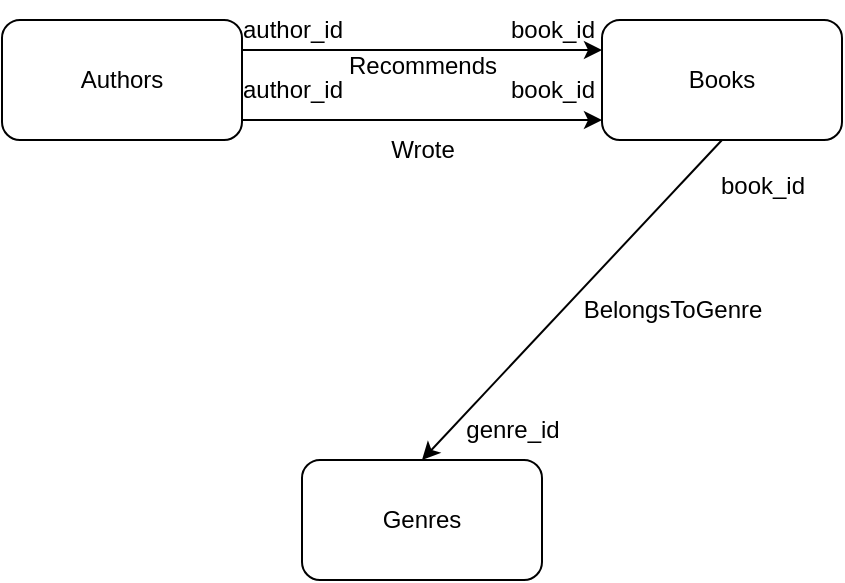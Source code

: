 <mxfile version="24.4.6" type="device">
  <diagram name="Page-1" id="V3SGaze9wnHoFQAEQV3l">
    <mxGraphModel dx="972" dy="614" grid="1" gridSize="10" guides="1" tooltips="1" connect="1" arrows="1" fold="1" page="1" pageScale="1" pageWidth="850" pageHeight="1100" math="0" shadow="0">
      <root>
        <mxCell id="0" />
        <mxCell id="1" parent="0" />
        <mxCell id="BGIqcayReasZOZ51PvMT-1" value="Authors" style="rounded=1;whiteSpace=wrap;html=1;" vertex="1" parent="1">
          <mxGeometry x="80" y="40" width="120" height="60" as="geometry" />
        </mxCell>
        <mxCell id="BGIqcayReasZOZ51PvMT-2" value="Genres" style="rounded=1;whiteSpace=wrap;html=1;" vertex="1" parent="1">
          <mxGeometry x="230" y="260" width="120" height="60" as="geometry" />
        </mxCell>
        <mxCell id="BGIqcayReasZOZ51PvMT-3" value="Books" style="rounded=1;whiteSpace=wrap;html=1;" vertex="1" parent="1">
          <mxGeometry x="380" y="40" width="120" height="60" as="geometry" />
        </mxCell>
        <mxCell id="BGIqcayReasZOZ51PvMT-4" value="" style="endArrow=classic;html=1;rounded=0;exitX=0.5;exitY=1;exitDx=0;exitDy=0;entryX=0.5;entryY=0;entryDx=0;entryDy=0;" edge="1" parent="1" source="BGIqcayReasZOZ51PvMT-3" target="BGIqcayReasZOZ51PvMT-2">
          <mxGeometry width="50" height="50" relative="1" as="geometry">
            <mxPoint x="400" y="340" as="sourcePoint" />
            <mxPoint x="450" y="290" as="targetPoint" />
          </mxGeometry>
        </mxCell>
        <mxCell id="BGIqcayReasZOZ51PvMT-5" value="book_id" style="text;html=1;align=center;verticalAlign=middle;resizable=0;points=[];autosize=1;strokeColor=none;fillColor=none;" vertex="1" parent="1">
          <mxGeometry x="425" y="108" width="70" height="30" as="geometry" />
        </mxCell>
        <mxCell id="BGIqcayReasZOZ51PvMT-6" value="genre_id" style="text;html=1;align=center;verticalAlign=middle;resizable=0;points=[];autosize=1;strokeColor=none;fillColor=none;" vertex="1" parent="1">
          <mxGeometry x="300" y="230" width="70" height="30" as="geometry" />
        </mxCell>
        <mxCell id="BGIqcayReasZOZ51PvMT-7" value="BelongsToGenre" style="text;html=1;align=center;verticalAlign=middle;resizable=0;points=[];autosize=1;strokeColor=none;fillColor=none;" vertex="1" parent="1">
          <mxGeometry x="360" y="170" width="110" height="30" as="geometry" />
        </mxCell>
        <mxCell id="BGIqcayReasZOZ51PvMT-8" value="" style="endArrow=classic;html=1;rounded=0;exitX=1;exitY=0.5;exitDx=0;exitDy=0;entryX=0;entryY=0.5;entryDx=0;entryDy=0;" edge="1" parent="1">
          <mxGeometry width="50" height="50" relative="1" as="geometry">
            <mxPoint x="200" y="90" as="sourcePoint" />
            <mxPoint x="380" y="90" as="targetPoint" />
          </mxGeometry>
        </mxCell>
        <mxCell id="BGIqcayReasZOZ51PvMT-9" value="Wrote" style="text;html=1;align=center;verticalAlign=middle;resizable=0;points=[];autosize=1;strokeColor=none;fillColor=none;" vertex="1" parent="1">
          <mxGeometry x="260" y="90" width="60" height="30" as="geometry" />
        </mxCell>
        <mxCell id="BGIqcayReasZOZ51PvMT-10" value="author_id" style="text;html=1;align=center;verticalAlign=middle;resizable=0;points=[];autosize=1;strokeColor=none;fillColor=none;" vertex="1" parent="1">
          <mxGeometry x="190" y="60" width="70" height="30" as="geometry" />
        </mxCell>
        <mxCell id="BGIqcayReasZOZ51PvMT-11" value="book_id" style="text;html=1;align=center;verticalAlign=middle;resizable=0;points=[];autosize=1;strokeColor=none;fillColor=none;" vertex="1" parent="1">
          <mxGeometry x="320" y="60" width="70" height="30" as="geometry" />
        </mxCell>
        <mxCell id="BGIqcayReasZOZ51PvMT-12" value="" style="endArrow=classic;html=1;rounded=0;exitX=1;exitY=0.25;exitDx=0;exitDy=0;entryX=0;entryY=0.25;entryDx=0;entryDy=0;" edge="1" parent="1" source="BGIqcayReasZOZ51PvMT-1" target="BGIqcayReasZOZ51PvMT-3">
          <mxGeometry width="50" height="50" relative="1" as="geometry">
            <mxPoint x="390" y="340" as="sourcePoint" />
            <mxPoint x="440" y="290" as="targetPoint" />
          </mxGeometry>
        </mxCell>
        <mxCell id="BGIqcayReasZOZ51PvMT-13" value="author_id" style="text;html=1;align=center;verticalAlign=middle;resizable=0;points=[];autosize=1;strokeColor=none;fillColor=none;" vertex="1" parent="1">
          <mxGeometry x="190" y="30" width="70" height="30" as="geometry" />
        </mxCell>
        <mxCell id="BGIqcayReasZOZ51PvMT-15" value="book_id" style="text;html=1;align=center;verticalAlign=middle;resizable=0;points=[];autosize=1;strokeColor=none;fillColor=none;" vertex="1" parent="1">
          <mxGeometry x="320" y="30" width="70" height="30" as="geometry" />
        </mxCell>
        <mxCell id="BGIqcayReasZOZ51PvMT-16" value="Recommends" style="text;html=1;align=center;verticalAlign=middle;resizable=0;points=[];autosize=1;strokeColor=none;fillColor=none;" vertex="1" parent="1">
          <mxGeometry x="240" y="48" width="100" height="30" as="geometry" />
        </mxCell>
      </root>
    </mxGraphModel>
  </diagram>
</mxfile>
